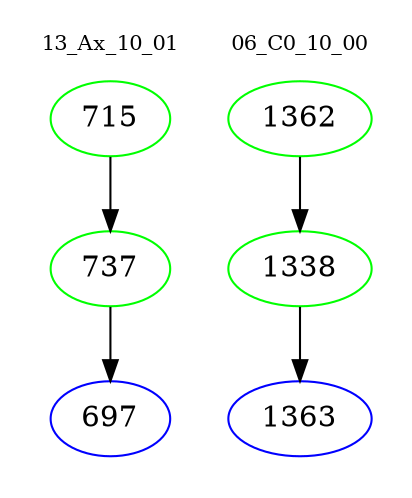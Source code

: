 digraph{
subgraph cluster_0 {
color = white
label = "13_Ax_10_01";
fontsize=10;
T0_715 [label="715", color="green"]
T0_715 -> T0_737 [color="black"]
T0_737 [label="737", color="green"]
T0_737 -> T0_697 [color="black"]
T0_697 [label="697", color="blue"]
}
subgraph cluster_1 {
color = white
label = "06_C0_10_00";
fontsize=10;
T1_1362 [label="1362", color="green"]
T1_1362 -> T1_1338 [color="black"]
T1_1338 [label="1338", color="green"]
T1_1338 -> T1_1363 [color="black"]
T1_1363 [label="1363", color="blue"]
}
}
